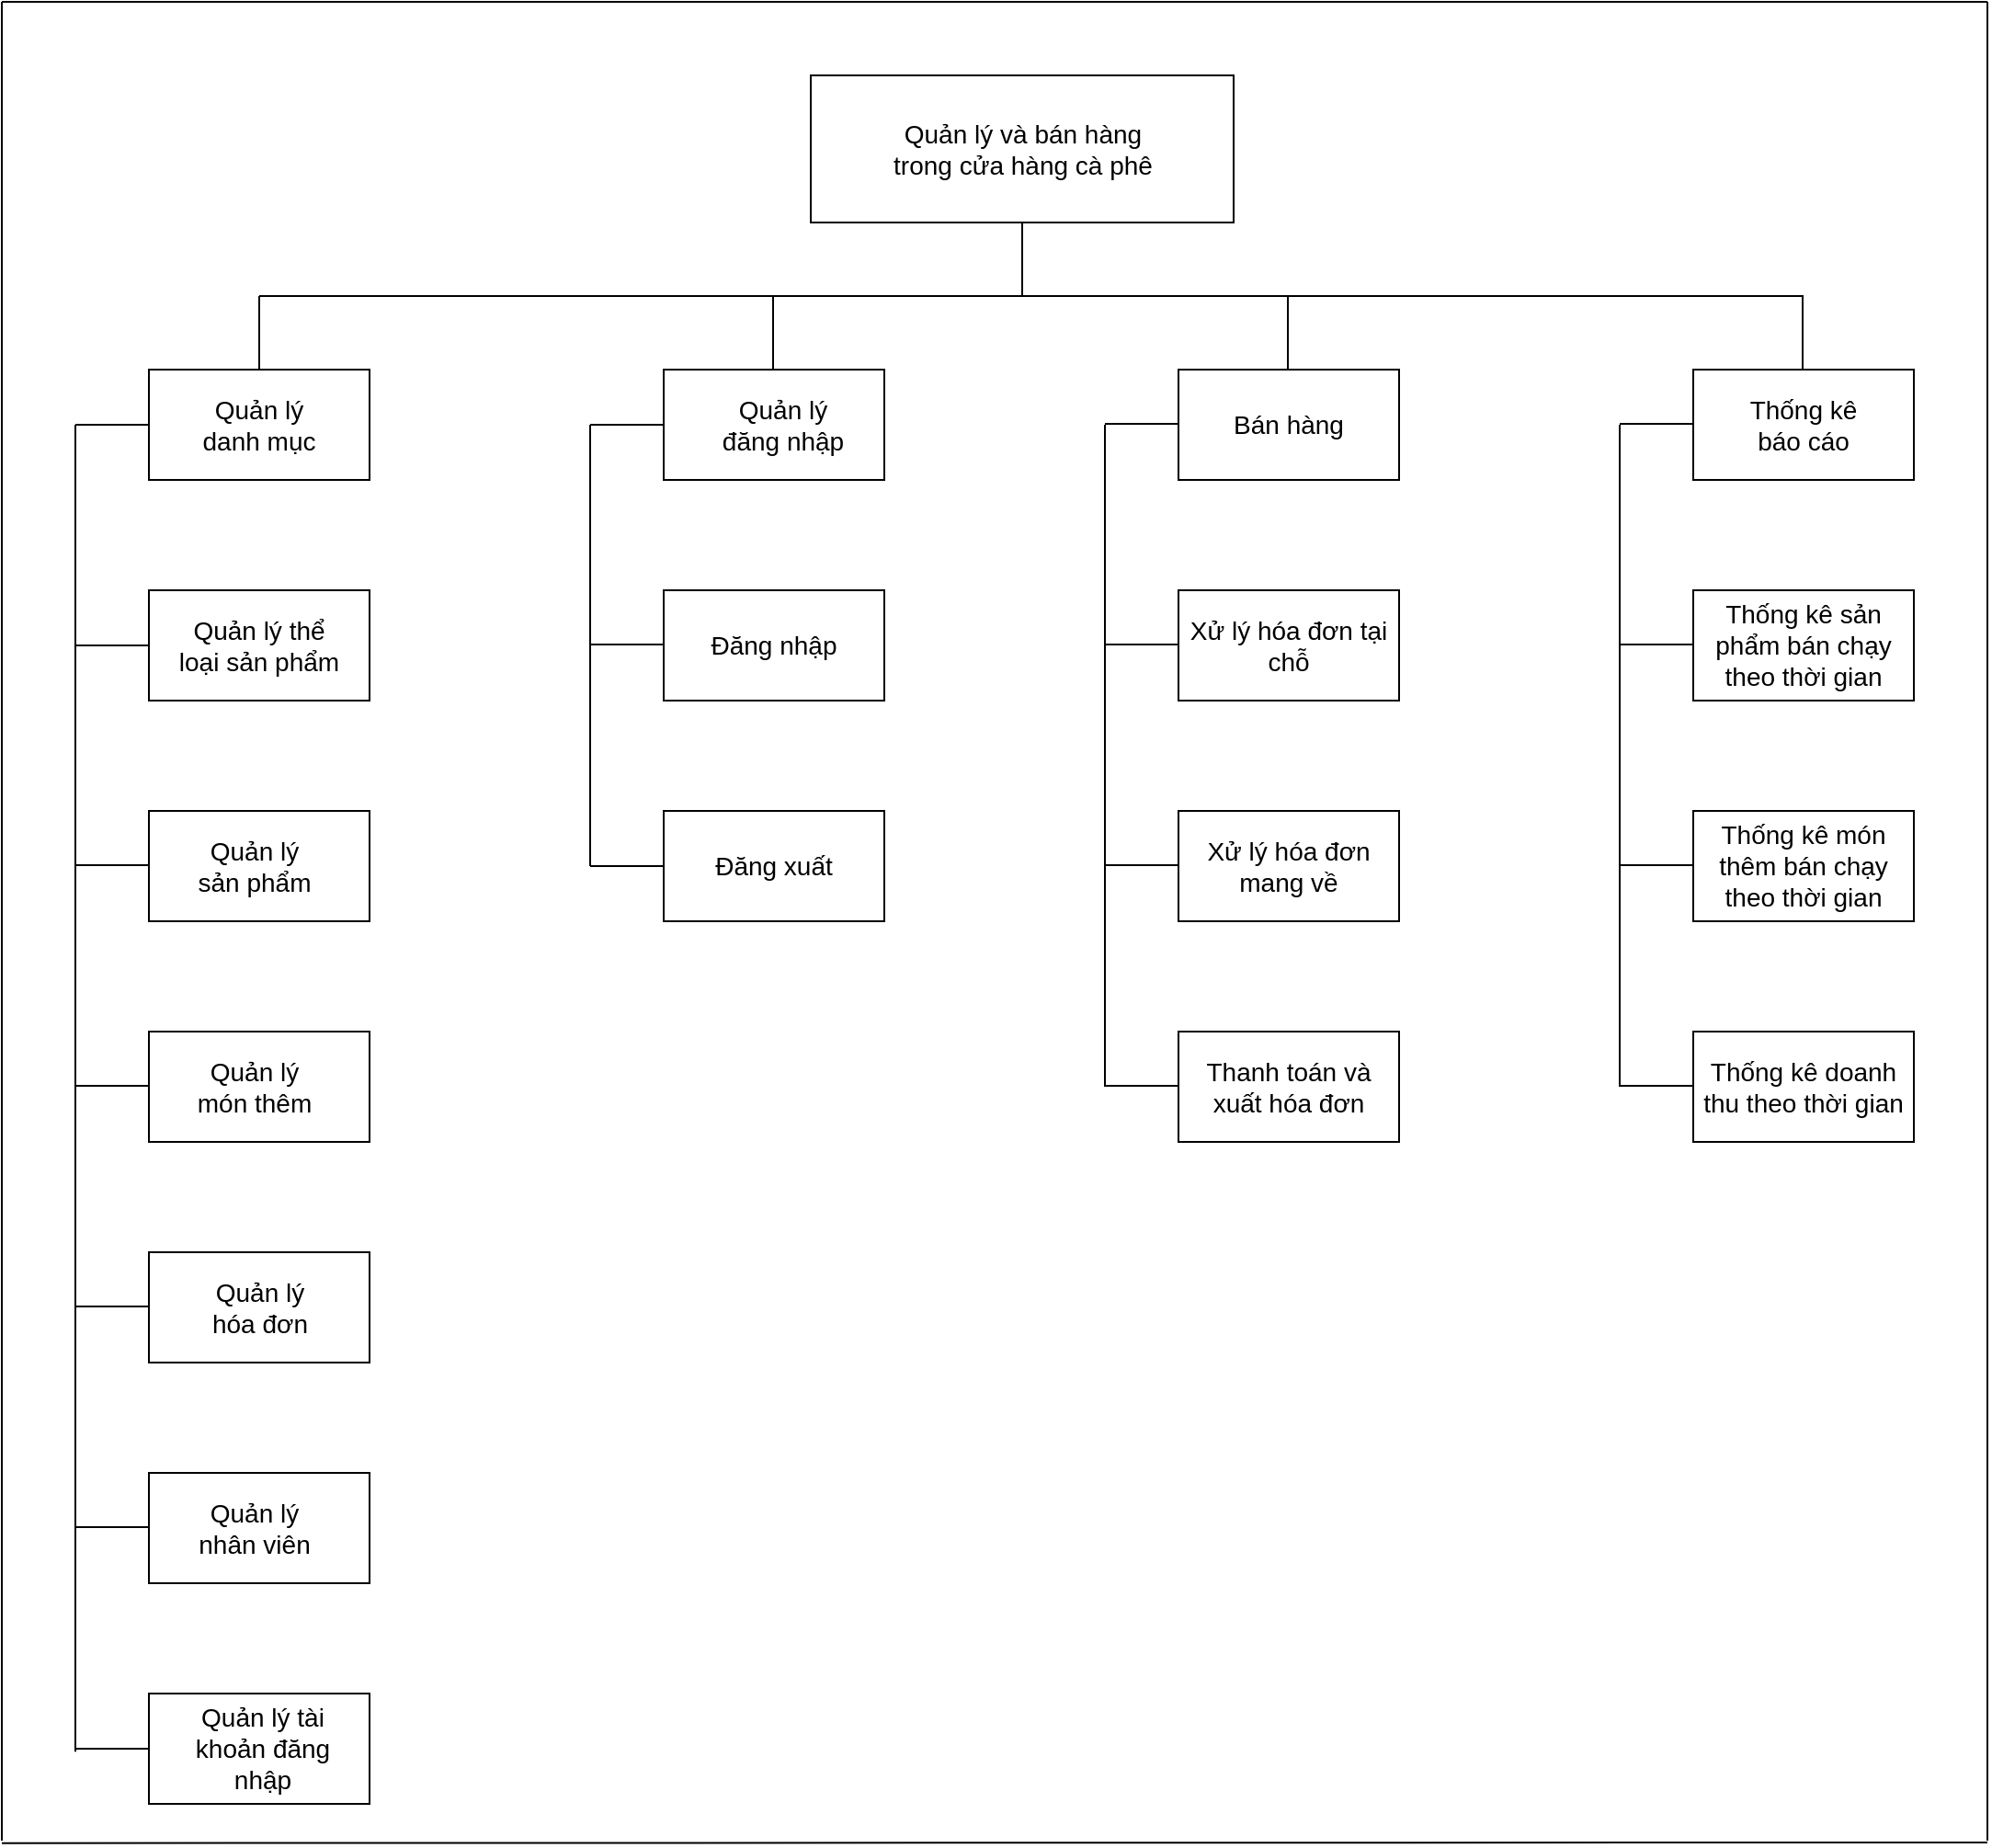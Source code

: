 <mxfile version="16.4.11" type="device"><diagram id="V6FdrZG-bq-ToVS4PzDJ" name="Page-1"><mxGraphModel dx="1888" dy="641" grid="1" gridSize="10" guides="1" tooltips="1" connect="1" arrows="1" fold="1" page="1" pageScale="1" pageWidth="850" pageHeight="1100" math="0" shadow="0"><root><mxCell id="0"/><mxCell id="1" parent="0"/><mxCell id="qbYQqC_itnbUMta3nEuJ-1" value="" style="rounded=0;whiteSpace=wrap;html=1;" parent="1" vertex="1"><mxGeometry x="280" y="40" width="230" height="80" as="geometry"/></mxCell><mxCell id="qbYQqC_itnbUMta3nEuJ-2" value="&lt;font style=&quot;font-size: 14px&quot;&gt;Quản lý và bán hàng &lt;br&gt;trong cửa hàng cà phê&lt;/font&gt;" style="text;html=1;strokeColor=none;fillColor=none;align=center;verticalAlign=middle;whiteSpace=wrap;rounded=0;" parent="1" vertex="1"><mxGeometry x="322.5" y="65" width="145" height="30" as="geometry"/></mxCell><mxCell id="qbYQqC_itnbUMta3nEuJ-3" value="" style="rounded=0;whiteSpace=wrap;html=1;fontSize=14;" parent="1" vertex="1"><mxGeometry x="-80" y="200" width="120" height="60" as="geometry"/></mxCell><mxCell id="qbYQqC_itnbUMta3nEuJ-4" value="" style="rounded=0;whiteSpace=wrap;html=1;fontSize=14;" parent="1" vertex="1"><mxGeometry x="200" y="200" width="120" height="60" as="geometry"/></mxCell><mxCell id="qbYQqC_itnbUMta3nEuJ-5" value="" style="rounded=0;whiteSpace=wrap;html=1;fontSize=14;" parent="1" vertex="1"><mxGeometry x="480" y="200" width="120" height="60" as="geometry"/></mxCell><mxCell id="qbYQqC_itnbUMta3nEuJ-6" value="" style="rounded=0;whiteSpace=wrap;html=1;fontSize=14;" parent="1" vertex="1"><mxGeometry x="760" y="200" width="120" height="60" as="geometry"/></mxCell><mxCell id="qbYQqC_itnbUMta3nEuJ-7" value="" style="endArrow=none;html=1;rounded=0;fontSize=14;entryX=0.5;entryY=1;entryDx=0;entryDy=0;" parent="1" target="qbYQqC_itnbUMta3nEuJ-1" edge="1"><mxGeometry width="50" height="50" relative="1" as="geometry"><mxPoint x="395" y="160" as="sourcePoint"/><mxPoint x="450" y="200" as="targetPoint"/></mxGeometry></mxCell><mxCell id="qbYQqC_itnbUMta3nEuJ-8" value="" style="endArrow=none;html=1;rounded=0;fontSize=14;" parent="1" edge="1"><mxGeometry width="50" height="50" relative="1" as="geometry"><mxPoint x="-20" y="160" as="sourcePoint"/><mxPoint x="820" y="160" as="targetPoint"/></mxGeometry></mxCell><mxCell id="qbYQqC_itnbUMta3nEuJ-10" value="" style="endArrow=none;html=1;rounded=0;fontSize=14;exitX=0.5;exitY=0;exitDx=0;exitDy=0;" parent="1" source="qbYQqC_itnbUMta3nEuJ-3" edge="1"><mxGeometry width="50" height="50" relative="1" as="geometry"><mxPoint x="400" y="250" as="sourcePoint"/><mxPoint x="-20" y="160" as="targetPoint"/></mxGeometry></mxCell><mxCell id="qbYQqC_itnbUMta3nEuJ-11" value="" style="endArrow=none;html=1;rounded=0;fontSize=14;exitX=0.5;exitY=0;exitDx=0;exitDy=0;" parent="1" edge="1"><mxGeometry width="50" height="50" relative="1" as="geometry"><mxPoint x="259.5" y="200" as="sourcePoint"/><mxPoint x="259.5" y="160" as="targetPoint"/></mxGeometry></mxCell><mxCell id="qbYQqC_itnbUMta3nEuJ-12" value="" style="endArrow=none;html=1;rounded=0;fontSize=14;exitX=0.5;exitY=0;exitDx=0;exitDy=0;" parent="1" edge="1"><mxGeometry width="50" height="50" relative="1" as="geometry"><mxPoint x="539.5" y="200" as="sourcePoint"/><mxPoint x="539.5" y="160" as="targetPoint"/></mxGeometry></mxCell><mxCell id="qbYQqC_itnbUMta3nEuJ-13" value="" style="endArrow=none;html=1;rounded=0;fontSize=14;exitX=0.5;exitY=0;exitDx=0;exitDy=0;" parent="1" edge="1"><mxGeometry width="50" height="50" relative="1" as="geometry"><mxPoint x="819.5" y="200" as="sourcePoint"/><mxPoint x="819.5" y="160" as="targetPoint"/></mxGeometry></mxCell><mxCell id="qbYQqC_itnbUMta3nEuJ-14" value="Quản lý danh mục" style="text;html=1;strokeColor=none;fillColor=none;align=center;verticalAlign=middle;whiteSpace=wrap;rounded=0;fontSize=14;" parent="1" vertex="1"><mxGeometry x="-60" y="215" width="80" height="30" as="geometry"/></mxCell><mxCell id="qbYQqC_itnbUMta3nEuJ-16" value="Quản lý đăng nhập" style="text;html=1;strokeColor=none;fillColor=none;align=center;verticalAlign=middle;whiteSpace=wrap;rounded=0;fontSize=14;" parent="1" vertex="1"><mxGeometry x="230" y="215" width="70" height="30" as="geometry"/></mxCell><mxCell id="qbYQqC_itnbUMta3nEuJ-17" value="Thống kê báo cáo" style="text;html=1;strokeColor=none;fillColor=none;align=center;verticalAlign=middle;whiteSpace=wrap;rounded=0;fontSize=14;" parent="1" vertex="1"><mxGeometry x="780" y="215" width="80" height="30" as="geometry"/></mxCell><mxCell id="qbYQqC_itnbUMta3nEuJ-18" value="Bán hàng" style="text;html=1;strokeColor=none;fillColor=none;align=center;verticalAlign=middle;whiteSpace=wrap;rounded=0;fontSize=14;" parent="1" vertex="1"><mxGeometry x="500" y="215" width="80" height="30" as="geometry"/></mxCell><mxCell id="qbYQqC_itnbUMta3nEuJ-19" value="" style="rounded=0;whiteSpace=wrap;html=1;fontSize=14;" parent="1" vertex="1"><mxGeometry x="200" y="320" width="120" height="60" as="geometry"/></mxCell><mxCell id="qbYQqC_itnbUMta3nEuJ-20" value="" style="rounded=0;whiteSpace=wrap;html=1;fontSize=14;" parent="1" vertex="1"><mxGeometry x="200" y="440" width="120" height="60" as="geometry"/></mxCell><mxCell id="qbYQqC_itnbUMta3nEuJ-21" value="Đăng nhập&lt;span style=&quot;color: rgba(0 , 0 , 0 , 0) ; font-family: monospace ; font-size: 0px&quot;&gt;%3CmxGraphModel%3E%3Croot%3E%3CmxCell%20id%3D%220%22%2F%3E%3CmxCell%20id%3D%221%22%20parent%3D%220%22%2F%3E%3CmxCell%20id%3D%222%22%20value%3D%22Th%E1%BB%91ng%20k%C3%AA%20b%C3%A1o%20c%C3%A1o%22%20style%3D%22text%3Bhtml%3D1%3BstrokeColor%3Dnone%3BfillColor%3Dnone%3Balign%3Dcenter%3BverticalAlign%3Dmiddle%3BwhiteSpace%3Dwrap%3Brounded%3D0%3BfontSize%3D14%3B%22%20vertex%3D%221%22%20parent%3D%221%22%3E%3CmxGeometry%20x%3D%22780%22%20y%3D%22215%22%20width%3D%2280%22%20height%3D%2230%22%20as%3D%22geometry%22%2F%3E%3C%2FmxCell%3E%3C%2Froot%3E%3C%2FmxGraphModel%3E&lt;/span&gt;" style="text;html=1;strokeColor=none;fillColor=none;align=center;verticalAlign=middle;whiteSpace=wrap;rounded=0;fontSize=14;" parent="1" vertex="1"><mxGeometry x="220" y="335" width="80" height="30" as="geometry"/></mxCell><mxCell id="qbYQqC_itnbUMta3nEuJ-22" value="Đăng xuất" style="text;html=1;strokeColor=none;fillColor=none;align=center;verticalAlign=middle;whiteSpace=wrap;rounded=0;fontSize=14;" parent="1" vertex="1"><mxGeometry x="220" y="455" width="80" height="30" as="geometry"/></mxCell><mxCell id="qbYQqC_itnbUMta3nEuJ-23" value="" style="rounded=0;whiteSpace=wrap;html=1;fontSize=14;" parent="1" vertex="1"><mxGeometry x="-80" y="320" width="120" height="60" as="geometry"/></mxCell><mxCell id="qbYQqC_itnbUMta3nEuJ-24" value="" style="rounded=0;whiteSpace=wrap;html=1;fontSize=14;" parent="1" vertex="1"><mxGeometry x="-80" y="440" width="120" height="60" as="geometry"/></mxCell><mxCell id="qbYQqC_itnbUMta3nEuJ-25" value="" style="rounded=0;whiteSpace=wrap;html=1;fontSize=14;" parent="1" vertex="1"><mxGeometry x="-80" y="560" width="120" height="60" as="geometry"/></mxCell><mxCell id="qbYQqC_itnbUMta3nEuJ-26" value="" style="rounded=0;whiteSpace=wrap;html=1;fontSize=14;" parent="1" vertex="1"><mxGeometry x="-80" y="680" width="120" height="60" as="geometry"/></mxCell><mxCell id="qbYQqC_itnbUMta3nEuJ-27" value="" style="rounded=0;whiteSpace=wrap;html=1;fontSize=14;" parent="1" vertex="1"><mxGeometry x="-80" y="800" width="120" height="60" as="geometry"/></mxCell><mxCell id="qbYQqC_itnbUMta3nEuJ-28" value="" style="rounded=0;whiteSpace=wrap;html=1;fontSize=14;" parent="1" vertex="1"><mxGeometry x="-80" y="920" width="120" height="60" as="geometry"/></mxCell><mxCell id="qbYQqC_itnbUMta3nEuJ-29" value="Quản lý thể loại sản phẩm" style="text;html=1;strokeColor=none;fillColor=none;align=center;verticalAlign=middle;whiteSpace=wrap;rounded=0;fontSize=14;" parent="1" vertex="1"><mxGeometry x="-65" y="335" width="90" height="30" as="geometry"/></mxCell><mxCell id="qbYQqC_itnbUMta3nEuJ-30" value="Quản lý sản phẩm" style="text;html=1;strokeColor=none;fillColor=none;align=center;verticalAlign=middle;whiteSpace=wrap;rounded=0;fontSize=14;" parent="1" vertex="1"><mxGeometry x="-60" y="455" width="75" height="30" as="geometry"/></mxCell><mxCell id="qbYQqC_itnbUMta3nEuJ-31" value="Quản lý món thêm" style="text;html=1;strokeColor=none;fillColor=none;align=center;verticalAlign=middle;whiteSpace=wrap;rounded=0;fontSize=14;" parent="1" vertex="1"><mxGeometry x="-60" y="575" width="75" height="30" as="geometry"/></mxCell><mxCell id="qbYQqC_itnbUMta3nEuJ-32" value="Quản lý hóa đơn" style="text;html=1;strokeColor=none;fillColor=none;align=center;verticalAlign=middle;whiteSpace=wrap;rounded=0;fontSize=14;" parent="1" vertex="1"><mxGeometry x="-57.5" y="695" width="75" height="30" as="geometry"/></mxCell><mxCell id="qbYQqC_itnbUMta3nEuJ-33" value="Quản lý nhân viên" style="text;html=1;strokeColor=none;fillColor=none;align=center;verticalAlign=middle;whiteSpace=wrap;rounded=0;fontSize=14;" parent="1" vertex="1"><mxGeometry x="-60" y="815" width="75" height="30" as="geometry"/></mxCell><mxCell id="qbYQqC_itnbUMta3nEuJ-34" value="Quản lý tài khoản đăng nhập" style="text;html=1;strokeColor=none;fillColor=none;align=center;verticalAlign=middle;whiteSpace=wrap;rounded=0;fontSize=14;" parent="1" vertex="1"><mxGeometry x="-62.5" y="935" width="87.5" height="30" as="geometry"/></mxCell><mxCell id="qbYQqC_itnbUMta3nEuJ-35" value="Xử lý hóa đơn tại chỗ" style="rounded=0;whiteSpace=wrap;html=1;fontSize=14;" parent="1" vertex="1"><mxGeometry x="480" y="320" width="120" height="60" as="geometry"/></mxCell><mxCell id="qbYQqC_itnbUMta3nEuJ-37" value="" style="rounded=0;whiteSpace=wrap;html=1;fontSize=14;" parent="1" vertex="1"><mxGeometry x="760" y="320" width="120" height="60" as="geometry"/></mxCell><mxCell id="qbYQqC_itnbUMta3nEuJ-38" value="Thống kê sản phẩm bán chạy theo thời gian" style="text;html=1;strokeColor=none;fillColor=none;align=center;verticalAlign=middle;whiteSpace=wrap;rounded=0;fontSize=14;" parent="1" vertex="1"><mxGeometry x="765" y="335" width="110" height="30" as="geometry"/></mxCell><mxCell id="qbYQqC_itnbUMta3nEuJ-39" value="Thống kê món thêm bán chạy theo thời gian" style="rounded=0;whiteSpace=wrap;html=1;fontSize=14;" parent="1" vertex="1"><mxGeometry x="760" y="440" width="120" height="60" as="geometry"/></mxCell><mxCell id="qbYQqC_itnbUMta3nEuJ-40" value="Thống kê doanh thu theo thời gian" style="rounded=0;whiteSpace=wrap;html=1;fontSize=14;" parent="1" vertex="1"><mxGeometry x="760" y="560" width="120" height="60" as="geometry"/></mxCell><mxCell id="qbYQqC_itnbUMta3nEuJ-41" value="" style="endArrow=none;html=1;rounded=0;fontSize=14;entryX=0;entryY=0.5;entryDx=0;entryDy=0;" parent="1" target="qbYQqC_itnbUMta3nEuJ-3" edge="1"><mxGeometry width="50" height="50" relative="1" as="geometry"><mxPoint x="-120" y="230" as="sourcePoint"/><mxPoint x="350" y="420" as="targetPoint"/></mxGeometry></mxCell><mxCell id="qbYQqC_itnbUMta3nEuJ-42" value="" style="endArrow=none;html=1;rounded=0;fontSize=14;" parent="1" edge="1"><mxGeometry width="50" height="50" relative="1" as="geometry"><mxPoint x="-120" y="951.6" as="sourcePoint"/><mxPoint x="-120" y="230" as="targetPoint"/></mxGeometry></mxCell><mxCell id="qbYQqC_itnbUMta3nEuJ-43" value="" style="endArrow=none;html=1;rounded=0;fontSize=14;entryX=0;entryY=0.5;entryDx=0;entryDy=0;" parent="1" target="qbYQqC_itnbUMta3nEuJ-28" edge="1"><mxGeometry width="50" height="50" relative="1" as="geometry"><mxPoint x="-120" y="950" as="sourcePoint"/><mxPoint x="350" y="700" as="targetPoint"/></mxGeometry></mxCell><mxCell id="qbYQqC_itnbUMta3nEuJ-44" value="" style="endArrow=none;html=1;rounded=0;fontSize=14;entryX=0;entryY=0.5;entryDx=0;entryDy=0;" parent="1" target="qbYQqC_itnbUMta3nEuJ-23" edge="1"><mxGeometry width="50" height="50" relative="1" as="geometry"><mxPoint x="-120" y="350" as="sourcePoint"/><mxPoint x="350" y="400" as="targetPoint"/></mxGeometry></mxCell><mxCell id="qbYQqC_itnbUMta3nEuJ-45" value="" style="endArrow=none;html=1;rounded=0;fontSize=14;entryX=0;entryY=0.5;entryDx=0;entryDy=0;" parent="1" edge="1"><mxGeometry width="50" height="50" relative="1" as="geometry"><mxPoint x="-120" y="469.5" as="sourcePoint"/><mxPoint x="-80" y="469.5" as="targetPoint"/></mxGeometry></mxCell><mxCell id="qbYQqC_itnbUMta3nEuJ-46" value="" style="endArrow=none;html=1;rounded=0;fontSize=14;entryX=0;entryY=0.5;entryDx=0;entryDy=0;" parent="1" edge="1"><mxGeometry width="50" height="50" relative="1" as="geometry"><mxPoint x="-120" y="589.5" as="sourcePoint"/><mxPoint x="-80" y="589.5" as="targetPoint"/></mxGeometry></mxCell><mxCell id="qbYQqC_itnbUMta3nEuJ-47" value="" style="endArrow=none;html=1;rounded=0;fontSize=14;entryX=0;entryY=0.5;entryDx=0;entryDy=0;" parent="1" edge="1"><mxGeometry width="50" height="50" relative="1" as="geometry"><mxPoint x="-120" y="709.5" as="sourcePoint"/><mxPoint x="-80" y="709.5" as="targetPoint"/></mxGeometry></mxCell><mxCell id="qbYQqC_itnbUMta3nEuJ-48" value="" style="endArrow=none;html=1;rounded=0;fontSize=14;entryX=0;entryY=0.5;entryDx=0;entryDy=0;" parent="1" edge="1"><mxGeometry width="50" height="50" relative="1" as="geometry"><mxPoint x="-120" y="829.5" as="sourcePoint"/><mxPoint x="-80" y="829.5" as="targetPoint"/></mxGeometry></mxCell><mxCell id="qbYQqC_itnbUMta3nEuJ-49" value="" style="endArrow=none;html=1;rounded=0;fontSize=14;entryX=0;entryY=0.5;entryDx=0;entryDy=0;" parent="1" target="qbYQqC_itnbUMta3nEuJ-4" edge="1"><mxGeometry width="50" height="50" relative="1" as="geometry"><mxPoint x="160" y="230" as="sourcePoint"/><mxPoint x="350" y="300" as="targetPoint"/></mxGeometry></mxCell><mxCell id="qbYQqC_itnbUMta3nEuJ-50" value="" style="endArrow=none;html=1;rounded=0;fontSize=14;" parent="1" edge="1"><mxGeometry width="50" height="50" relative="1" as="geometry"><mxPoint x="160" y="470" as="sourcePoint"/><mxPoint x="160" y="230" as="targetPoint"/></mxGeometry></mxCell><mxCell id="qbYQqC_itnbUMta3nEuJ-51" value="" style="endArrow=none;html=1;rounded=0;fontSize=14;entryX=0;entryY=0.5;entryDx=0;entryDy=0;" parent="1" target="qbYQqC_itnbUMta3nEuJ-20" edge="1"><mxGeometry width="50" height="50" relative="1" as="geometry"><mxPoint x="160" y="470" as="sourcePoint"/><mxPoint x="350" y="300" as="targetPoint"/></mxGeometry></mxCell><mxCell id="qbYQqC_itnbUMta3nEuJ-52" value="" style="endArrow=none;html=1;rounded=0;fontSize=14;entryX=0;entryY=0.5;entryDx=0;entryDy=0;" parent="1" edge="1"><mxGeometry width="50" height="50" relative="1" as="geometry"><mxPoint x="160" y="349.5" as="sourcePoint"/><mxPoint x="200" y="349.5" as="targetPoint"/></mxGeometry></mxCell><mxCell id="qbYQqC_itnbUMta3nEuJ-53" value="Thanh toán và xuất hóa đơn" style="rounded=0;whiteSpace=wrap;html=1;fontSize=14;" parent="1" vertex="1"><mxGeometry x="480" y="560" width="120" height="60" as="geometry"/></mxCell><mxCell id="qbYQqC_itnbUMta3nEuJ-55" value="" style="endArrow=none;html=1;rounded=0;fontSize=14;entryX=0;entryY=0.5;entryDx=0;entryDy=0;" parent="1" edge="1"><mxGeometry width="50" height="50" relative="1" as="geometry"><mxPoint x="440" y="229.5" as="sourcePoint"/><mxPoint x="480" y="229.5" as="targetPoint"/></mxGeometry></mxCell><mxCell id="qbYQqC_itnbUMta3nEuJ-56" value="" style="endArrow=none;html=1;rounded=0;fontSize=14;" parent="1" edge="1"><mxGeometry width="50" height="50" relative="1" as="geometry"><mxPoint x="440" y="590" as="sourcePoint"/><mxPoint x="440" y="230" as="targetPoint"/></mxGeometry></mxCell><mxCell id="qbYQqC_itnbUMta3nEuJ-57" value="" style="endArrow=none;html=1;rounded=0;fontSize=14;entryX=0;entryY=0.5;entryDx=0;entryDy=0;" parent="1" edge="1"><mxGeometry width="50" height="50" relative="1" as="geometry"><mxPoint x="440" y="349.5" as="sourcePoint"/><mxPoint x="480" y="349.5" as="targetPoint"/></mxGeometry></mxCell><mxCell id="qbYQqC_itnbUMta3nEuJ-58" value="" style="endArrow=none;html=1;rounded=0;fontSize=14;entryX=0;entryY=0.5;entryDx=0;entryDy=0;" parent="1" edge="1"><mxGeometry width="50" height="50" relative="1" as="geometry"><mxPoint x="440" y="469.5" as="sourcePoint"/><mxPoint x="480" y="469.5" as="targetPoint"/></mxGeometry></mxCell><mxCell id="qbYQqC_itnbUMta3nEuJ-59" value="" style="endArrow=none;html=1;rounded=0;fontSize=14;entryX=0;entryY=0.5;entryDx=0;entryDy=0;" parent="1" edge="1"><mxGeometry width="50" height="50" relative="1" as="geometry"><mxPoint x="440" y="589.5" as="sourcePoint"/><mxPoint x="480" y="589.5" as="targetPoint"/></mxGeometry></mxCell><mxCell id="qbYQqC_itnbUMta3nEuJ-60" value="" style="endArrow=none;html=1;rounded=0;fontSize=14;entryX=0;entryY=0.5;entryDx=0;entryDy=0;" parent="1" edge="1"><mxGeometry width="50" height="50" relative="1" as="geometry"><mxPoint x="720" y="229.5" as="sourcePoint"/><mxPoint x="760" y="229.5" as="targetPoint"/></mxGeometry></mxCell><mxCell id="qbYQqC_itnbUMta3nEuJ-61" value="" style="endArrow=none;html=1;rounded=0;fontSize=14;" parent="1" edge="1"><mxGeometry width="50" height="50" relative="1" as="geometry"><mxPoint x="720" y="590" as="sourcePoint"/><mxPoint x="720" y="230" as="targetPoint"/></mxGeometry></mxCell><mxCell id="qbYQqC_itnbUMta3nEuJ-62" value="" style="endArrow=none;html=1;rounded=0;fontSize=14;entryX=0;entryY=0.5;entryDx=0;entryDy=0;" parent="1" edge="1"><mxGeometry width="50" height="50" relative="1" as="geometry"><mxPoint x="720" y="349.5" as="sourcePoint"/><mxPoint x="760" y="349.5" as="targetPoint"/></mxGeometry></mxCell><mxCell id="qbYQqC_itnbUMta3nEuJ-63" value="" style="endArrow=none;html=1;rounded=0;fontSize=14;entryX=0;entryY=0.5;entryDx=0;entryDy=0;" parent="1" edge="1"><mxGeometry width="50" height="50" relative="1" as="geometry"><mxPoint x="720" y="469.5" as="sourcePoint"/><mxPoint x="760" y="469.5" as="targetPoint"/></mxGeometry></mxCell><mxCell id="qbYQqC_itnbUMta3nEuJ-64" value="" style="endArrow=none;html=1;rounded=0;fontSize=14;entryX=0;entryY=0.5;entryDx=0;entryDy=0;" parent="1" edge="1"><mxGeometry width="50" height="50" relative="1" as="geometry"><mxPoint x="720" y="589.5" as="sourcePoint"/><mxPoint x="760" y="589.5" as="targetPoint"/></mxGeometry></mxCell><mxCell id="qbYQqC_itnbUMta3nEuJ-66" value="" style="endArrow=none;html=1;rounded=0;fontSize=14;" parent="1" edge="1"><mxGeometry width="50" height="50" relative="1" as="geometry"><mxPoint x="-160" y="1000" as="sourcePoint"/><mxPoint x="-160" as="targetPoint"/></mxGeometry></mxCell><mxCell id="qbYQqC_itnbUMta3nEuJ-67" value="" style="endArrow=none;html=1;rounded=0;fontSize=14;" parent="1" edge="1"><mxGeometry width="50" height="50" relative="1" as="geometry"><mxPoint x="-160" y="1001.333" as="sourcePoint"/><mxPoint x="920" y="1001" as="targetPoint"/></mxGeometry></mxCell><mxCell id="qbYQqC_itnbUMta3nEuJ-68" value="" style="endArrow=none;html=1;rounded=0;fontSize=14;" parent="1" edge="1"><mxGeometry width="50" height="50" relative="1" as="geometry"><mxPoint x="920" y="1000" as="sourcePoint"/><mxPoint x="920" as="targetPoint"/></mxGeometry></mxCell><mxCell id="qbYQqC_itnbUMta3nEuJ-69" value="" style="endArrow=none;html=1;rounded=0;fontSize=14;" parent="1" edge="1"><mxGeometry width="50" height="50" relative="1" as="geometry"><mxPoint x="-160" as="sourcePoint"/><mxPoint x="920" as="targetPoint"/></mxGeometry></mxCell><mxCell id="qbYQqC_itnbUMta3nEuJ-70" value="Xử lý hóa đơn mang về" style="rounded=0;whiteSpace=wrap;html=1;fontSize=14;" parent="1" vertex="1"><mxGeometry x="480" y="440" width="120" height="60" as="geometry"/></mxCell></root></mxGraphModel></diagram></mxfile>
